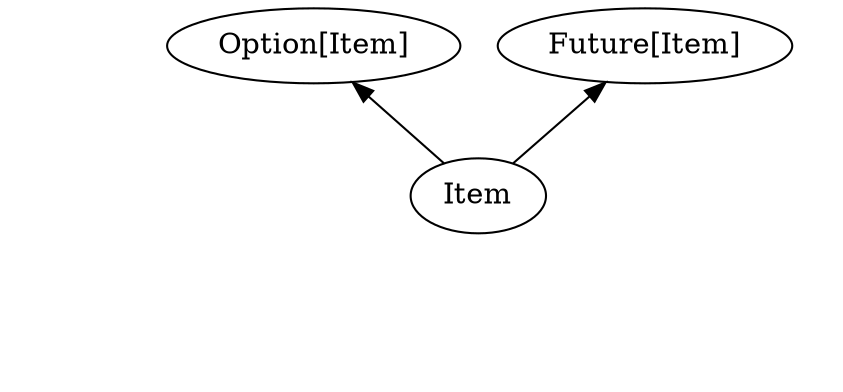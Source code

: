 digraph {
    Item
    Option[label="Option[Item]" class="goal"]
    Future[label="Future[Item]" class="goal"]
    Try[label="Try[Item]" class="goal" style="invis"]
    Either[label="Either[Error, Item]" class="goal" style="invis"]
    Etc[label="..." class="goal" style="invis"]

    Option -> Item[dir="back"]
    Future -> Item[dir="back"]
    Item -> Try[style="invis"]
    Item -> Either[style="invis"]
    Item -> Etc[style="invis"]
}
